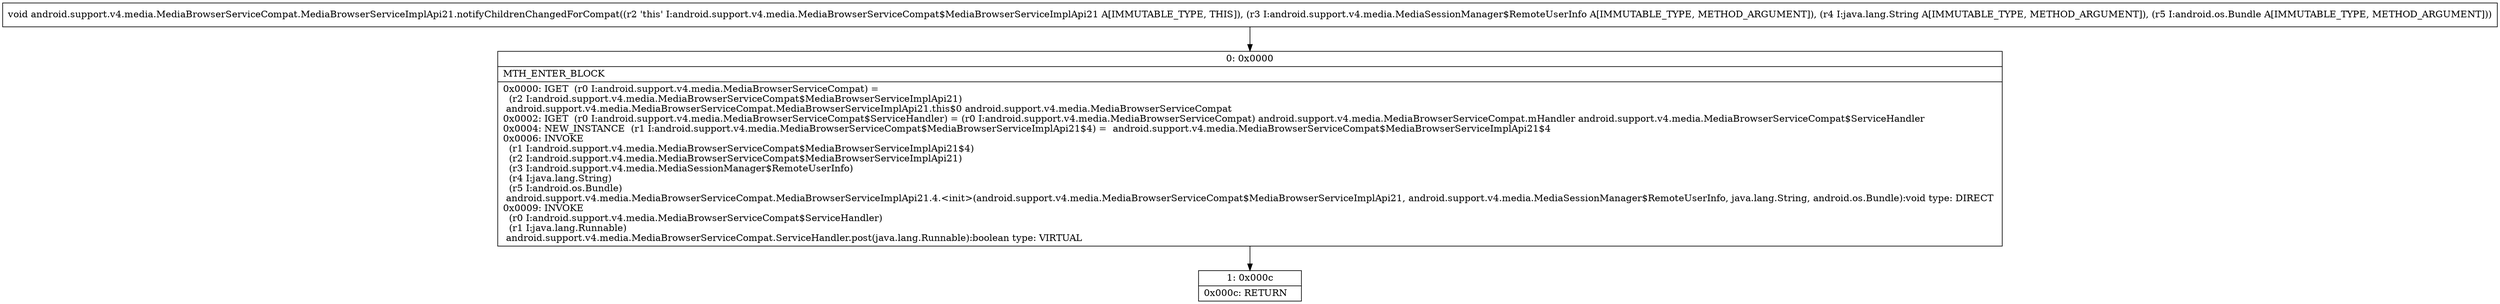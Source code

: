 digraph "CFG forandroid.support.v4.media.MediaBrowserServiceCompat.MediaBrowserServiceImplApi21.notifyChildrenChangedForCompat(Landroid\/support\/v4\/media\/MediaSessionManager$RemoteUserInfo;Ljava\/lang\/String;Landroid\/os\/Bundle;)V" {
Node_0 [shape=record,label="{0\:\ 0x0000|MTH_ENTER_BLOCK\l|0x0000: IGET  (r0 I:android.support.v4.media.MediaBrowserServiceCompat) = \l  (r2 I:android.support.v4.media.MediaBrowserServiceCompat$MediaBrowserServiceImplApi21)\l android.support.v4.media.MediaBrowserServiceCompat.MediaBrowserServiceImplApi21.this$0 android.support.v4.media.MediaBrowserServiceCompat \l0x0002: IGET  (r0 I:android.support.v4.media.MediaBrowserServiceCompat$ServiceHandler) = (r0 I:android.support.v4.media.MediaBrowserServiceCompat) android.support.v4.media.MediaBrowserServiceCompat.mHandler android.support.v4.media.MediaBrowserServiceCompat$ServiceHandler \l0x0004: NEW_INSTANCE  (r1 I:android.support.v4.media.MediaBrowserServiceCompat$MediaBrowserServiceImplApi21$4) =  android.support.v4.media.MediaBrowserServiceCompat$MediaBrowserServiceImplApi21$4 \l0x0006: INVOKE  \l  (r1 I:android.support.v4.media.MediaBrowserServiceCompat$MediaBrowserServiceImplApi21$4)\l  (r2 I:android.support.v4.media.MediaBrowserServiceCompat$MediaBrowserServiceImplApi21)\l  (r3 I:android.support.v4.media.MediaSessionManager$RemoteUserInfo)\l  (r4 I:java.lang.String)\l  (r5 I:android.os.Bundle)\l android.support.v4.media.MediaBrowserServiceCompat.MediaBrowserServiceImplApi21.4.\<init\>(android.support.v4.media.MediaBrowserServiceCompat$MediaBrowserServiceImplApi21, android.support.v4.media.MediaSessionManager$RemoteUserInfo, java.lang.String, android.os.Bundle):void type: DIRECT \l0x0009: INVOKE  \l  (r0 I:android.support.v4.media.MediaBrowserServiceCompat$ServiceHandler)\l  (r1 I:java.lang.Runnable)\l android.support.v4.media.MediaBrowserServiceCompat.ServiceHandler.post(java.lang.Runnable):boolean type: VIRTUAL \l}"];
Node_1 [shape=record,label="{1\:\ 0x000c|0x000c: RETURN   \l}"];
MethodNode[shape=record,label="{void android.support.v4.media.MediaBrowserServiceCompat.MediaBrowserServiceImplApi21.notifyChildrenChangedForCompat((r2 'this' I:android.support.v4.media.MediaBrowserServiceCompat$MediaBrowserServiceImplApi21 A[IMMUTABLE_TYPE, THIS]), (r3 I:android.support.v4.media.MediaSessionManager$RemoteUserInfo A[IMMUTABLE_TYPE, METHOD_ARGUMENT]), (r4 I:java.lang.String A[IMMUTABLE_TYPE, METHOD_ARGUMENT]), (r5 I:android.os.Bundle A[IMMUTABLE_TYPE, METHOD_ARGUMENT])) }"];
MethodNode -> Node_0;
Node_0 -> Node_1;
}

